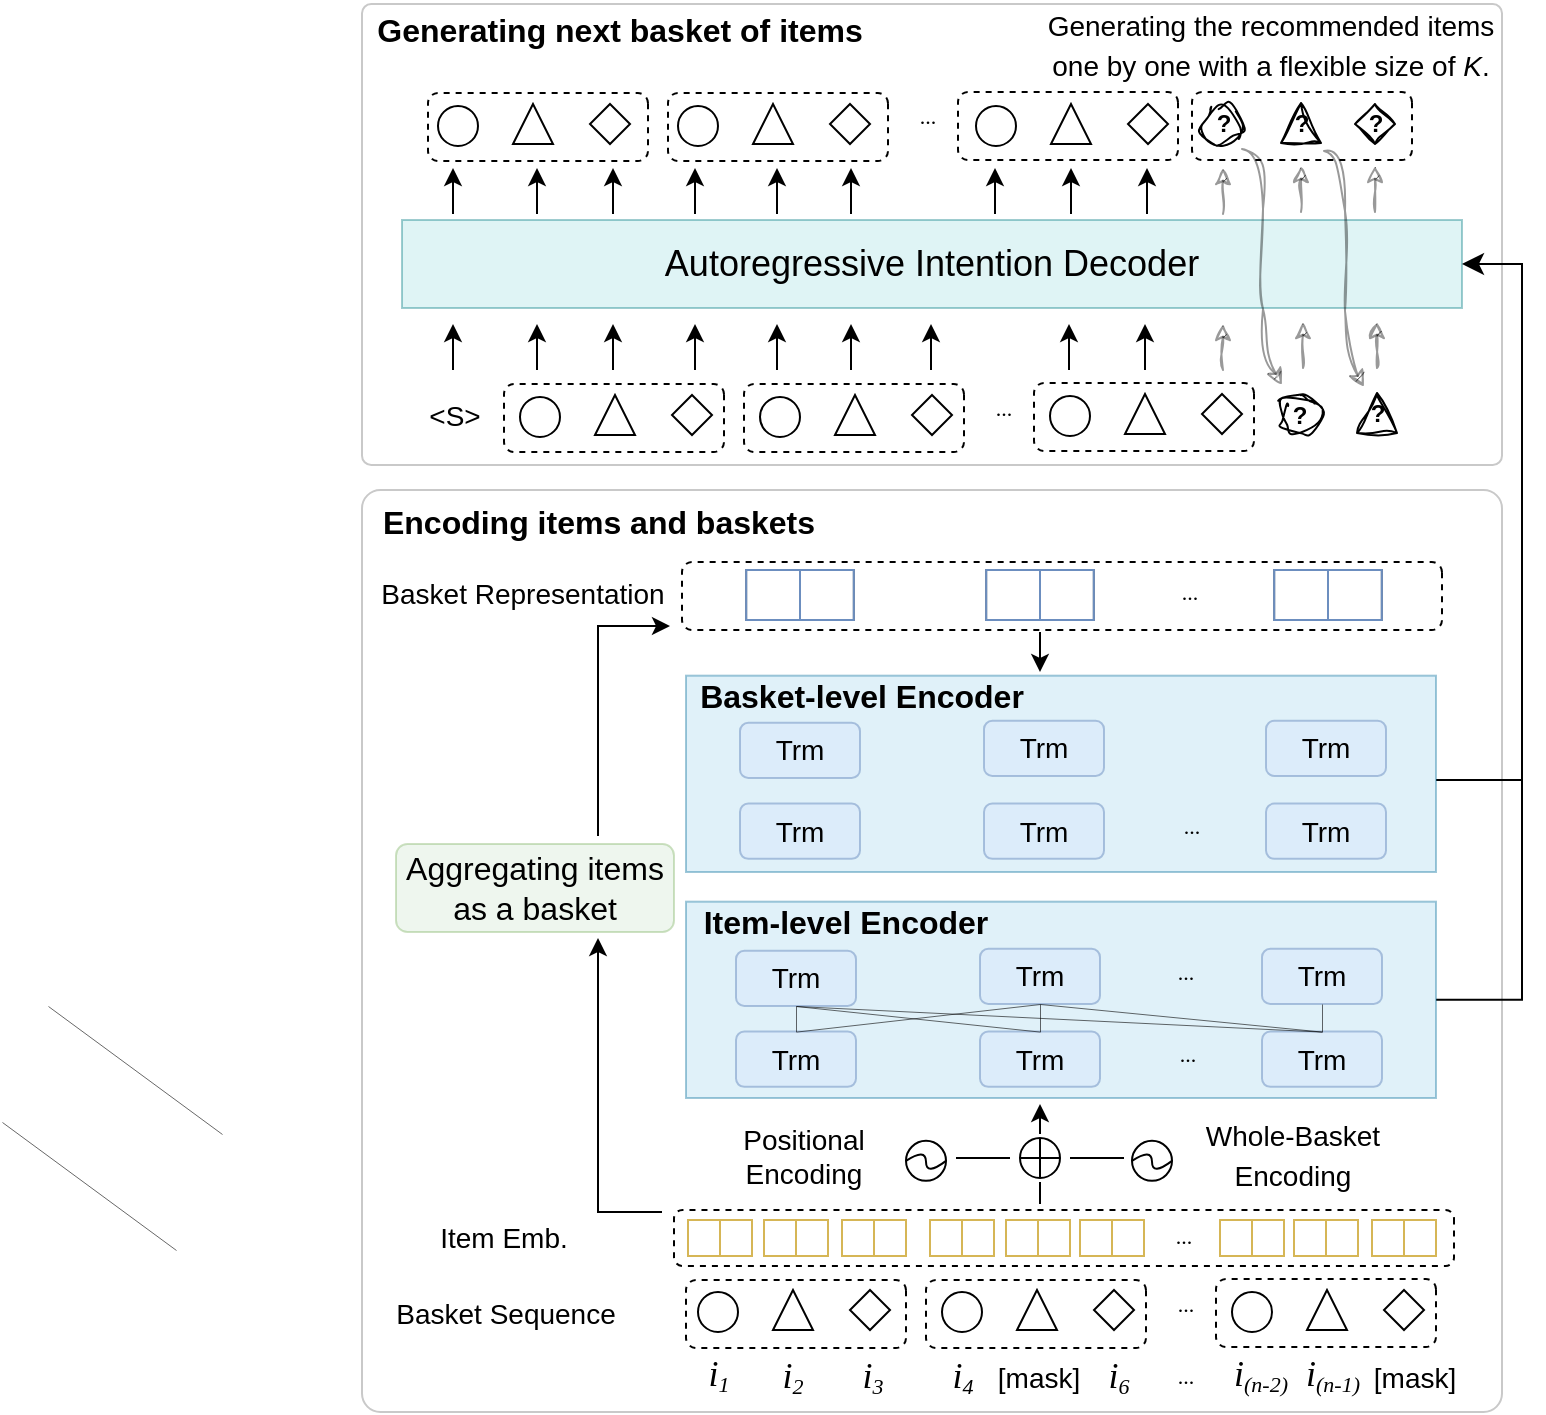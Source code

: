 <mxfile version="20.8.20" type="github">
  <diagram name="第 1 页" id="VrmpzFLzlZWFYZ5VRnFq">
    <mxGraphModel dx="1650" dy="493" grid="1" gridSize="10" guides="1" tooltips="1" connect="1" arrows="1" fold="1" page="1" pageScale="1" pageWidth="600" pageHeight="710" math="0" shadow="0">
      <root>
        <mxCell id="0" />
        <mxCell id="1" parent="0" />
        <mxCell id="yUtGvciRr7npvoToLHe6-120" value="" style="rounded=1;whiteSpace=wrap;html=1;fontFamily=Comic Sans MS;fontSize=12;arcSize=2;strokeColor=#c9c9c9;" vertex="1" parent="1">
          <mxGeometry x="10" y="248" width="570" height="461" as="geometry" />
        </mxCell>
        <mxCell id="yUtGvciRr7npvoToLHe6-17" value="" style="rounded=1;whiteSpace=wrap;html=1;fontFamily=Comic Sans MS;fontSize=12;arcSize=2;strokeColor=#C9C9C9;" vertex="1" parent="1">
          <mxGeometry x="10" y="5" width="570" height="230.5" as="geometry" />
        </mxCell>
        <mxCell id="IBrZbxC6G9MoHd_QeGUf-232" value="" style="rounded=1;whiteSpace=wrap;html=1;dashed=1;direction=south;container=0;" parent="1" vertex="1">
          <mxGeometry x="166" y="608" width="390" height="28" as="geometry" />
        </mxCell>
        <mxCell id="IBrZbxC6G9MoHd_QeGUf-3" value="" style="rounded=1;whiteSpace=wrap;html=1;dashed=1;direction=south;container=0;" parent="1" vertex="1">
          <mxGeometry x="425" y="49" width="110" height="34" as="geometry" />
        </mxCell>
        <mxCell id="IBrZbxC6G9MoHd_QeGUf-4" value="&lt;font style=&quot;font-size: 16px;&quot;&gt;Aggregating items &lt;br&gt;as a basket&lt;/font&gt;" style="rounded=1;whiteSpace=wrap;html=1;fontSize=14;fillColor=#d5e8d4;strokeColor=#82b366;arcSize=13;gradientColor=none;opacity=40;" parent="1" vertex="1">
          <mxGeometry x="27" y="425" width="139" height="44" as="geometry" />
        </mxCell>
        <mxCell id="IBrZbxC6G9MoHd_QeGUf-9" value="" style="rounded=1;whiteSpace=wrap;html=1;dashed=1;direction=south;container=0;" parent="1" vertex="1">
          <mxGeometry x="172" y="643" width="110" height="34" as="geometry" />
        </mxCell>
        <mxCell id="IBrZbxC6G9MoHd_QeGUf-13" value="&lt;p style=&quot;line-height: 0%;&quot;&gt;&lt;font face=&quot;Comic Sans MS&quot;&gt;&lt;span style=&quot;font-size: 11px;&quot;&gt;...&lt;/span&gt;&lt;/font&gt;&lt;/p&gt;" style="text;strokeColor=none;align=center;fillColor=none;html=1;verticalAlign=middle;whiteSpace=wrap;rounded=0;dashed=1;" parent="1" vertex="1">
          <mxGeometry x="407" y="638.5" width="30" height="30" as="geometry" />
        </mxCell>
        <mxCell id="IBrZbxC6G9MoHd_QeGUf-49" value="&lt;p style=&quot;line-height: 0%;&quot;&gt;&lt;font face=&quot;Comic Sans MS&quot;&gt;&lt;span style=&quot;font-size: 11px;&quot;&gt;...&lt;/span&gt;&lt;/font&gt;&lt;/p&gt;" style="text;strokeColor=none;align=center;fillColor=none;html=1;verticalAlign=middle;whiteSpace=wrap;rounded=0;dashed=1;" parent="1" vertex="1">
          <mxGeometry x="406" y="605" width="30" height="30" as="geometry" />
        </mxCell>
        <mxCell id="IBrZbxC6G9MoHd_QeGUf-78" value="" style="rounded=1;whiteSpace=wrap;html=1;dashed=1;direction=south;container=0;" parent="1" vertex="1">
          <mxGeometry x="292" y="643" width="110" height="34" as="geometry" />
        </mxCell>
        <mxCell id="IBrZbxC6G9MoHd_QeGUf-82" value="" style="rounded=1;whiteSpace=wrap;html=1;dashed=1;direction=south;container=0;" parent="1" vertex="1">
          <mxGeometry x="437" y="642.5" width="110" height="34" as="geometry" />
        </mxCell>
        <mxCell id="IBrZbxC6G9MoHd_QeGUf-83" value="" style="ellipse;whiteSpace=wrap;html=1;aspect=fixed;container=0;" parent="1" vertex="1">
          <mxGeometry x="445" y="649" width="20" height="20" as="geometry" />
        </mxCell>
        <mxCell id="IBrZbxC6G9MoHd_QeGUf-84" value="" style="triangle;whiteSpace=wrap;html=1;fontFamily=Comic Sans MS;fontSize=14;direction=north;container=0;" parent="1" vertex="1">
          <mxGeometry x="482.5" y="648" width="20" height="20" as="geometry" />
        </mxCell>
        <mxCell id="IBrZbxC6G9MoHd_QeGUf-85" value="" style="rhombus;whiteSpace=wrap;html=1;fontFamily=Comic Sans MS;fontSize=14;container=0;" parent="1" vertex="1">
          <mxGeometry x="521" y="648" width="20" height="20" as="geometry" />
        </mxCell>
        <mxCell id="IBrZbxC6G9MoHd_QeGUf-88" value="" style="endArrow=classic;html=1;rounded=0;fontFamily=Comic Sans MS;fontSize=11;" parent="1" edge="1">
          <mxGeometry width="50" height="50" relative="1" as="geometry">
            <mxPoint x="349" y="319" as="sourcePoint" />
            <mxPoint x="349" y="339" as="targetPoint" />
            <Array as="points" />
          </mxGeometry>
        </mxCell>
        <mxCell id="IBrZbxC6G9MoHd_QeGUf-91" value="" style="endArrow=classic;html=1;rounded=0;fontFamily=Comic Sans MS;fontSize=11;" parent="1" edge="1">
          <mxGeometry width="50" height="50" relative="1" as="geometry">
            <mxPoint x="349" y="570" as="sourcePoint" />
            <mxPoint x="349" y="555" as="targetPoint" />
            <Array as="points" />
          </mxGeometry>
        </mxCell>
        <mxCell id="IBrZbxC6G9MoHd_QeGUf-108" value="&lt;font style=&quot;font-size: 18px;&quot;&gt;Autoregressive Intention Decoder&lt;/font&gt;" style="rounded=0;whiteSpace=wrap;html=1;fillColor=#b0e3e6;strokeColor=#0e8088;opacity=40;" parent="1" vertex="1">
          <mxGeometry x="30" y="113" width="530" height="44" as="geometry" />
        </mxCell>
        <mxCell id="IBrZbxC6G9MoHd_QeGUf-109" value="" style="rounded=1;whiteSpace=wrap;html=1;dashed=1;direction=south;container=0;" parent="1" vertex="1">
          <mxGeometry x="81" y="195" width="110" height="34" as="geometry" />
        </mxCell>
        <mxCell id="IBrZbxC6G9MoHd_QeGUf-110" value="" style="ellipse;whiteSpace=wrap;html=1;aspect=fixed;container=0;" parent="1" vertex="1">
          <mxGeometry x="89" y="201.5" width="20" height="20" as="geometry" />
        </mxCell>
        <mxCell id="IBrZbxC6G9MoHd_QeGUf-111" value="" style="triangle;whiteSpace=wrap;html=1;fontFamily=Comic Sans MS;fontSize=14;direction=north;container=0;" parent="1" vertex="1">
          <mxGeometry x="126.5" y="200.5" width="20" height="20" as="geometry" />
        </mxCell>
        <mxCell id="IBrZbxC6G9MoHd_QeGUf-112" value="" style="rhombus;whiteSpace=wrap;html=1;fontFamily=Comic Sans MS;fontSize=14;container=0;" parent="1" vertex="1">
          <mxGeometry x="165" y="200.5" width="20" height="20" as="geometry" />
        </mxCell>
        <mxCell id="IBrZbxC6G9MoHd_QeGUf-113" value="&lt;p style=&quot;line-height: 0%;&quot;&gt;&lt;font face=&quot;Comic Sans MS&quot;&gt;&lt;span style=&quot;font-size: 11px;&quot;&gt;...&lt;/span&gt;&lt;/font&gt;&lt;/p&gt;" style="text;strokeColor=none;align=center;fillColor=none;html=1;verticalAlign=middle;whiteSpace=wrap;rounded=0;dashed=1;" parent="1" vertex="1">
          <mxGeometry x="316" y="190.5" width="30" height="30" as="geometry" />
        </mxCell>
        <mxCell id="IBrZbxC6G9MoHd_QeGUf-114" value="" style="rounded=1;whiteSpace=wrap;html=1;dashed=1;direction=south;container=0;" parent="1" vertex="1">
          <mxGeometry x="201" y="195" width="110" height="34" as="geometry" />
        </mxCell>
        <mxCell id="IBrZbxC6G9MoHd_QeGUf-115" value="" style="ellipse;whiteSpace=wrap;html=1;aspect=fixed;container=0;" parent="1" vertex="1">
          <mxGeometry x="209" y="201.5" width="20" height="20" as="geometry" />
        </mxCell>
        <mxCell id="IBrZbxC6G9MoHd_QeGUf-116" value="" style="triangle;whiteSpace=wrap;html=1;fontFamily=Comic Sans MS;fontSize=14;direction=north;container=0;" parent="1" vertex="1">
          <mxGeometry x="246.5" y="200.5" width="20" height="20" as="geometry" />
        </mxCell>
        <mxCell id="IBrZbxC6G9MoHd_QeGUf-117" value="" style="rhombus;whiteSpace=wrap;html=1;fontFamily=Comic Sans MS;fontSize=14;container=0;" parent="1" vertex="1">
          <mxGeometry x="285" y="200.5" width="20" height="20" as="geometry" />
        </mxCell>
        <mxCell id="IBrZbxC6G9MoHd_QeGUf-118" value="" style="rounded=1;whiteSpace=wrap;html=1;dashed=1;direction=south;container=0;" parent="1" vertex="1">
          <mxGeometry x="346" y="194.5" width="110" height="34" as="geometry" />
        </mxCell>
        <mxCell id="IBrZbxC6G9MoHd_QeGUf-119" value="" style="ellipse;whiteSpace=wrap;html=1;aspect=fixed;container=0;" parent="1" vertex="1">
          <mxGeometry x="354" y="201" width="20" height="20" as="geometry" />
        </mxCell>
        <mxCell id="IBrZbxC6G9MoHd_QeGUf-120" value="" style="triangle;whiteSpace=wrap;html=1;fontFamily=Comic Sans MS;fontSize=14;direction=north;container=0;" parent="1" vertex="1">
          <mxGeometry x="391.5" y="200" width="20" height="20" as="geometry" />
        </mxCell>
        <mxCell id="IBrZbxC6G9MoHd_QeGUf-121" value="" style="rhombus;whiteSpace=wrap;html=1;fontFamily=Comic Sans MS;fontSize=14;container=0;" parent="1" vertex="1">
          <mxGeometry x="430" y="200" width="20" height="20" as="geometry" />
        </mxCell>
        <mxCell id="IBrZbxC6G9MoHd_QeGUf-122" value="&lt;font face=&quot;Helvetica&quot;&gt;&amp;lt;S&amp;gt;&lt;/font&gt;" style="text;strokeColor=none;align=center;fillColor=none;html=1;verticalAlign=middle;whiteSpace=wrap;rounded=0;fontSize=14;fontFamily=Lucida Console;" parent="1" vertex="1">
          <mxGeometry x="39" y="191" width="35" height="40" as="geometry" />
        </mxCell>
        <mxCell id="IBrZbxC6G9MoHd_QeGUf-123" value="" style="rounded=1;whiteSpace=wrap;html=1;dashed=1;direction=south;container=0;" parent="1" vertex="1">
          <mxGeometry x="43" y="49.5" width="110" height="34" as="geometry" />
        </mxCell>
        <mxCell id="IBrZbxC6G9MoHd_QeGUf-127" value="&lt;p style=&quot;line-height: 0%;&quot;&gt;&lt;font face=&quot;Comic Sans MS&quot;&gt;&lt;span style=&quot;font-size: 11px;&quot;&gt;...&lt;/span&gt;&lt;/font&gt;&lt;/p&gt;" style="text;strokeColor=none;align=center;fillColor=none;html=1;verticalAlign=middle;whiteSpace=wrap;rounded=0;dashed=1;" parent="1" vertex="1">
          <mxGeometry x="278" y="45" width="30" height="30" as="geometry" />
        </mxCell>
        <mxCell id="IBrZbxC6G9MoHd_QeGUf-128" value="" style="rounded=1;whiteSpace=wrap;html=1;dashed=1;direction=south;container=0;" parent="1" vertex="1">
          <mxGeometry x="163" y="49.5" width="110" height="34" as="geometry" />
        </mxCell>
        <mxCell id="IBrZbxC6G9MoHd_QeGUf-132" value="" style="rounded=1;whiteSpace=wrap;html=1;dashed=1;direction=south;container=0;" parent="1" vertex="1">
          <mxGeometry x="308" y="49" width="110" height="34" as="geometry" />
        </mxCell>
        <mxCell id="IBrZbxC6G9MoHd_QeGUf-136" value="" style="endArrow=classic;html=1;rounded=0;fontFamily=Comic Sans MS;fontSize=11;" parent="1" edge="1">
          <mxGeometry width="50" height="50" relative="1" as="geometry">
            <mxPoint x="55.5" y="188" as="sourcePoint" />
            <mxPoint x="55.5" y="165" as="targetPoint" />
            <Array as="points" />
          </mxGeometry>
        </mxCell>
        <mxCell id="IBrZbxC6G9MoHd_QeGUf-137" value="" style="endArrow=classic;html=1;rounded=0;fontFamily=Comic Sans MS;fontSize=11;" parent="1" edge="1">
          <mxGeometry width="50" height="50" relative="1" as="geometry">
            <mxPoint x="97.5" y="188" as="sourcePoint" />
            <mxPoint x="97.5" y="165" as="targetPoint" />
            <Array as="points" />
          </mxGeometry>
        </mxCell>
        <mxCell id="IBrZbxC6G9MoHd_QeGUf-138" value="" style="endArrow=classic;html=1;rounded=0;fontFamily=Comic Sans MS;fontSize=11;" parent="1" edge="1">
          <mxGeometry width="50" height="50" relative="1" as="geometry">
            <mxPoint x="135.5" y="188" as="sourcePoint" />
            <mxPoint x="135.5" y="165" as="targetPoint" />
            <Array as="points" />
          </mxGeometry>
        </mxCell>
        <mxCell id="IBrZbxC6G9MoHd_QeGUf-139" value="" style="endArrow=classic;html=1;rounded=0;fontFamily=Comic Sans MS;fontSize=11;" parent="1" edge="1">
          <mxGeometry width="50" height="50" relative="1" as="geometry">
            <mxPoint x="176.5" y="188" as="sourcePoint" />
            <mxPoint x="176.5" y="165" as="targetPoint" />
            <Array as="points" />
          </mxGeometry>
        </mxCell>
        <mxCell id="IBrZbxC6G9MoHd_QeGUf-140" value="" style="endArrow=classic;html=1;rounded=0;fontFamily=Comic Sans MS;fontSize=11;" parent="1" edge="1">
          <mxGeometry width="50" height="50" relative="1" as="geometry">
            <mxPoint x="217.5" y="188" as="sourcePoint" />
            <mxPoint x="217.5" y="165" as="targetPoint" />
            <Array as="points" />
          </mxGeometry>
        </mxCell>
        <mxCell id="IBrZbxC6G9MoHd_QeGUf-141" value="" style="endArrow=classic;html=1;rounded=0;fontFamily=Comic Sans MS;fontSize=11;" parent="1" edge="1">
          <mxGeometry width="50" height="50" relative="1" as="geometry">
            <mxPoint x="254.5" y="188" as="sourcePoint" />
            <mxPoint x="254.5" y="165" as="targetPoint" />
            <Array as="points" />
          </mxGeometry>
        </mxCell>
        <mxCell id="IBrZbxC6G9MoHd_QeGUf-142" value="" style="endArrow=classic;html=1;rounded=0;fontFamily=Comic Sans MS;fontSize=11;" parent="1" edge="1">
          <mxGeometry width="50" height="50" relative="1" as="geometry">
            <mxPoint x="294.5" y="188" as="sourcePoint" />
            <mxPoint x="294.5" y="165" as="targetPoint" />
            <Array as="points" />
          </mxGeometry>
        </mxCell>
        <mxCell id="IBrZbxC6G9MoHd_QeGUf-143" value="" style="endArrow=classic;html=1;rounded=0;fontFamily=Comic Sans MS;fontSize=11;" parent="1" edge="1">
          <mxGeometry width="50" height="50" relative="1" as="geometry">
            <mxPoint x="363.5" y="188" as="sourcePoint" />
            <mxPoint x="363.5" y="165" as="targetPoint" />
            <Array as="points" />
          </mxGeometry>
        </mxCell>
        <mxCell id="IBrZbxC6G9MoHd_QeGUf-144" value="" style="endArrow=classic;html=1;rounded=0;fontFamily=Comic Sans MS;fontSize=11;" parent="1" edge="1">
          <mxGeometry width="50" height="50" relative="1" as="geometry">
            <mxPoint x="401.5" y="188" as="sourcePoint" />
            <mxPoint x="401.5" y="165" as="targetPoint" />
            <Array as="points" />
          </mxGeometry>
        </mxCell>
        <mxCell id="IBrZbxC6G9MoHd_QeGUf-145" value="" style="edgeStyle=elbowEdgeStyle;elbow=horizontal;endArrow=classic;html=1;curved=0;rounded=0;endSize=8;startSize=8;fontFamily=Lucida Console;fontSize=12;entryX=1;entryY=0.5;entryDx=0;entryDy=0;exitX=1;exitY=0.5;exitDx=0;exitDy=0;" parent="1" source="IBrZbxC6G9MoHd_QeGUf-286" target="IBrZbxC6G9MoHd_QeGUf-108" edge="1">
          <mxGeometry width="50" height="50" relative="1" as="geometry">
            <mxPoint x="550" y="489" as="sourcePoint" />
            <mxPoint x="547" y="160" as="targetPoint" />
            <Array as="points">
              <mxPoint x="590" y="297" />
            </Array>
          </mxGeometry>
        </mxCell>
        <mxCell id="IBrZbxC6G9MoHd_QeGUf-146" value="" style="endArrow=classic;html=1;rounded=0;fontFamily=Comic Sans MS;fontSize=11;" parent="1" edge="1">
          <mxGeometry width="50" height="50" relative="1" as="geometry">
            <mxPoint x="55.5" y="110" as="sourcePoint" />
            <mxPoint x="55.5" y="87" as="targetPoint" />
            <Array as="points" />
          </mxGeometry>
        </mxCell>
        <mxCell id="IBrZbxC6G9MoHd_QeGUf-147" value="" style="endArrow=classic;html=1;rounded=0;fontFamily=Comic Sans MS;fontSize=11;" parent="1" edge="1">
          <mxGeometry width="50" height="50" relative="1" as="geometry">
            <mxPoint x="97.5" y="110" as="sourcePoint" />
            <mxPoint x="97.5" y="87" as="targetPoint" />
            <Array as="points" />
          </mxGeometry>
        </mxCell>
        <mxCell id="IBrZbxC6G9MoHd_QeGUf-148" value="" style="endArrow=classic;html=1;rounded=0;fontFamily=Comic Sans MS;fontSize=11;" parent="1" edge="1">
          <mxGeometry width="50" height="50" relative="1" as="geometry">
            <mxPoint x="135.5" y="110" as="sourcePoint" />
            <mxPoint x="135.5" y="87" as="targetPoint" />
            <Array as="points" />
          </mxGeometry>
        </mxCell>
        <mxCell id="IBrZbxC6G9MoHd_QeGUf-149" value="" style="endArrow=classic;html=1;rounded=0;fontFamily=Comic Sans MS;fontSize=11;" parent="1" edge="1">
          <mxGeometry width="50" height="50" relative="1" as="geometry">
            <mxPoint x="176.5" y="110" as="sourcePoint" />
            <mxPoint x="176.5" y="87" as="targetPoint" />
            <Array as="points" />
          </mxGeometry>
        </mxCell>
        <mxCell id="IBrZbxC6G9MoHd_QeGUf-150" value="" style="endArrow=classic;html=1;rounded=0;fontFamily=Comic Sans MS;fontSize=11;" parent="1" edge="1">
          <mxGeometry width="50" height="50" relative="1" as="geometry">
            <mxPoint x="217.5" y="110" as="sourcePoint" />
            <mxPoint x="217.5" y="87" as="targetPoint" />
            <Array as="points" />
          </mxGeometry>
        </mxCell>
        <mxCell id="IBrZbxC6G9MoHd_QeGUf-151" value="" style="endArrow=classic;html=1;rounded=0;fontFamily=Comic Sans MS;fontSize=11;" parent="1" edge="1">
          <mxGeometry width="50" height="50" relative="1" as="geometry">
            <mxPoint x="254.5" y="110" as="sourcePoint" />
            <mxPoint x="254.5" y="87" as="targetPoint" />
            <Array as="points" />
          </mxGeometry>
        </mxCell>
        <mxCell id="IBrZbxC6G9MoHd_QeGUf-152" value="" style="endArrow=classic;html=1;rounded=0;fontFamily=Comic Sans MS;fontSize=11;" parent="1" edge="1">
          <mxGeometry width="50" height="50" relative="1" as="geometry">
            <mxPoint x="326.5" y="110" as="sourcePoint" />
            <mxPoint x="326.5" y="87" as="targetPoint" />
            <Array as="points" />
          </mxGeometry>
        </mxCell>
        <mxCell id="IBrZbxC6G9MoHd_QeGUf-153" value="" style="endArrow=classic;html=1;rounded=0;fontFamily=Comic Sans MS;fontSize=11;" parent="1" edge="1">
          <mxGeometry width="50" height="50" relative="1" as="geometry">
            <mxPoint x="364.5" y="110" as="sourcePoint" />
            <mxPoint x="364.5" y="87" as="targetPoint" />
            <Array as="points" />
          </mxGeometry>
        </mxCell>
        <mxCell id="IBrZbxC6G9MoHd_QeGUf-154" value="" style="endArrow=classic;html=1;rounded=0;fontFamily=Comic Sans MS;fontSize=11;" parent="1" edge="1">
          <mxGeometry width="50" height="50" relative="1" as="geometry">
            <mxPoint x="402.5" y="110" as="sourcePoint" />
            <mxPoint x="402.5" y="87" as="targetPoint" />
            <Array as="points" />
          </mxGeometry>
        </mxCell>
        <mxCell id="IBrZbxC6G9MoHd_QeGUf-155" value="" style="endArrow=classic;html=1;rounded=0;fontFamily=Comic Sans MS;fontSize=11;sketch=1;curveFitting=1;jiggle=2;opacity=40;" parent="1" edge="1">
          <mxGeometry width="50" height="50" relative="1" as="geometry">
            <mxPoint x="440.5" y="110" as="sourcePoint" />
            <mxPoint x="440.5" y="87" as="targetPoint" />
            <Array as="points" />
          </mxGeometry>
        </mxCell>
        <mxCell id="IBrZbxC6G9MoHd_QeGUf-156" value="&lt;b style=&quot;&quot;&gt;?&lt;/b&gt;" style="ellipse;whiteSpace=wrap;html=1;aspect=fixed;container=0;sketch=1;curveFitting=1;jiggle=2;" parent="1" vertex="1">
          <mxGeometry x="430.5" y="55" width="20" height="20" as="geometry" />
        </mxCell>
        <mxCell id="IBrZbxC6G9MoHd_QeGUf-157" value="&lt;font face=&quot;Helvetica&quot; style=&quot;font-size: 12px;&quot;&gt;&lt;b&gt;?&lt;/b&gt;&lt;/font&gt;" style="rhombus;whiteSpace=wrap;html=1;fontFamily=Comic Sans MS;fontSize=14;container=0;sketch=1;curveFitting=1;jiggle=2;" parent="1" vertex="1">
          <mxGeometry x="506.5" y="55" width="20" height="20" as="geometry" />
        </mxCell>
        <mxCell id="IBrZbxC6G9MoHd_QeGUf-158" value="&lt;b style=&quot;&quot;&gt;?&lt;/b&gt;" style="ellipse;whiteSpace=wrap;html=1;aspect=fixed;container=0;sketch=1;curveFitting=1;jiggle=2;" parent="1" vertex="1">
          <mxGeometry x="469" y="200.5" width="20" height="20" as="geometry" />
        </mxCell>
        <mxCell id="IBrZbxC6G9MoHd_QeGUf-159" value="&lt;font face=&quot;Helvetica&quot; style=&quot;font-size: 12px;&quot;&gt;&lt;b&gt;?&lt;/b&gt;&lt;/font&gt;" style="triangle;whiteSpace=wrap;html=1;fontFamily=Comic Sans MS;fontSize=14;direction=north;container=0;sketch=1;curveFitting=1;jiggle=2;" parent="1" vertex="1">
          <mxGeometry x="507.5" y="199.5" width="20" height="20" as="geometry" />
        </mxCell>
        <mxCell id="IBrZbxC6G9MoHd_QeGUf-160" value="&lt;font size=&quot;1&quot; face=&quot;Helvetica&quot; style=&quot;&quot;&gt;&lt;b style=&quot;font-size: 16px;&quot;&gt;Encoding items and baskets&lt;/b&gt;&lt;/font&gt;" style="text;strokeColor=none;align=center;fillColor=none;html=1;verticalAlign=middle;whiteSpace=wrap;rounded=0;fontSize=12;fontFamily=Comic Sans MS;" parent="1" vertex="1">
          <mxGeometry x="7" y="249" width="243" height="30" as="geometry" />
        </mxCell>
        <mxCell id="IBrZbxC6G9MoHd_QeGUf-162" value="&lt;font size=&quot;1&quot; face=&quot;Helvetica&quot; style=&quot;&quot;&gt;&lt;b style=&quot;font-size: 16px;&quot;&gt;Generating next basket of items&lt;/b&gt;&lt;/font&gt;" style="text;strokeColor=none;align=center;fillColor=none;html=1;verticalAlign=middle;whiteSpace=wrap;rounded=0;fontSize=12;fontFamily=Comic Sans MS;" parent="1" vertex="1">
          <mxGeometry x="11" y="3" width="256" height="30" as="geometry" />
        </mxCell>
        <mxCell id="IBrZbxC6G9MoHd_QeGUf-164" value="&lt;font face=&quot;Helvetica&quot; style=&quot;font-size: 12px;&quot;&gt;&lt;b&gt;?&lt;/b&gt;&lt;/font&gt;" style="triangle;whiteSpace=wrap;html=1;fontFamily=Comic Sans MS;fontSize=14;direction=north;container=0;sketch=1;curveFitting=1;jiggle=2;" parent="1" vertex="1">
          <mxGeometry x="469.5" y="54.5" width="20" height="20" as="geometry" />
        </mxCell>
        <mxCell id="IBrZbxC6G9MoHd_QeGUf-165" value="" style="endArrow=none;html=1;rounded=0;fontFamily=Helvetica;fontSize=18;exitX=1;exitY=0.5;exitDx=0;exitDy=0;" parent="1" edge="1">
          <mxGeometry width="50" height="50" relative="1" as="geometry">
            <mxPoint x="547" y="393" as="sourcePoint" />
            <mxPoint x="590" y="393" as="targetPoint" />
          </mxGeometry>
        </mxCell>
        <mxCell id="IBrZbxC6G9MoHd_QeGUf-166" value="" style="curved=1;endArrow=classic;html=1;rounded=0;fontFamily=Helvetica;shadow=0;opacity=40;sketch=1;curveFitting=1;jiggle=2;" parent="1" edge="1">
          <mxGeometry width="50" height="50" relative="1" as="geometry">
            <mxPoint x="450" y="77.5" as="sourcePoint" />
            <mxPoint x="470" y="195.5" as="targetPoint" />
            <Array as="points">
              <mxPoint x="460" y="77.5" />
              <mxPoint x="461" y="137.5" />
              <mxPoint x="460" y="177.5" />
            </Array>
          </mxGeometry>
        </mxCell>
        <mxCell id="IBrZbxC6G9MoHd_QeGUf-167" value="" style="curved=1;endArrow=classic;html=1;rounded=0;fontFamily=Helvetica;shadow=0;opacity=40;sketch=1;curveFitting=1;jiggle=2;" parent="1" edge="1">
          <mxGeometry width="50" height="50" relative="1" as="geometry">
            <mxPoint x="491" y="78.5" as="sourcePoint" />
            <mxPoint x="511" y="196.5" as="targetPoint" />
            <Array as="points">
              <mxPoint x="501" y="78.5" />
              <mxPoint x="502" y="138.5" />
              <mxPoint x="501" y="178.5" />
            </Array>
          </mxGeometry>
        </mxCell>
        <mxCell id="IBrZbxC6G9MoHd_QeGUf-168" value="" style="endArrow=classic;html=1;rounded=0;fontFamily=Comic Sans MS;fontSize=11;sketch=1;curveFitting=1;jiggle=2;opacity=40;" parent="1" edge="1">
          <mxGeometry width="50" height="50" relative="1" as="geometry">
            <mxPoint x="440.5" y="188" as="sourcePoint" />
            <mxPoint x="440.5" y="165" as="targetPoint" />
            <Array as="points" />
          </mxGeometry>
        </mxCell>
        <mxCell id="IBrZbxC6G9MoHd_QeGUf-169" value="" style="endArrow=classic;html=1;rounded=0;fontFamily=Comic Sans MS;fontSize=11;sketch=1;curveFitting=1;jiggle=2;opacity=40;" parent="1" edge="1">
          <mxGeometry width="50" height="50" relative="1" as="geometry">
            <mxPoint x="479.5" y="109" as="sourcePoint" />
            <mxPoint x="479.5" y="86" as="targetPoint" />
            <Array as="points" />
          </mxGeometry>
        </mxCell>
        <mxCell id="IBrZbxC6G9MoHd_QeGUf-170" value="" style="endArrow=classic;html=1;rounded=0;fontFamily=Comic Sans MS;fontSize=11;sketch=1;curveFitting=1;jiggle=2;opacity=40;" parent="1" edge="1">
          <mxGeometry width="50" height="50" relative="1" as="geometry">
            <mxPoint x="480.5" y="187" as="sourcePoint" />
            <mxPoint x="480.5" y="164" as="targetPoint" />
            <Array as="points" />
          </mxGeometry>
        </mxCell>
        <mxCell id="IBrZbxC6G9MoHd_QeGUf-171" value="" style="endArrow=classic;html=1;rounded=0;fontFamily=Comic Sans MS;fontSize=11;sketch=1;curveFitting=1;jiggle=2;opacity=40;" parent="1" edge="1">
          <mxGeometry width="50" height="50" relative="1" as="geometry">
            <mxPoint x="516.5" y="109" as="sourcePoint" />
            <mxPoint x="516.5" y="86" as="targetPoint" />
            <Array as="points" />
          </mxGeometry>
        </mxCell>
        <mxCell id="IBrZbxC6G9MoHd_QeGUf-172" value="" style="endArrow=classic;html=1;rounded=0;fontFamily=Comic Sans MS;fontSize=11;sketch=1;curveFitting=1;jiggle=2;opacity=40;" parent="1" edge="1">
          <mxGeometry width="50" height="50" relative="1" as="geometry">
            <mxPoint x="517.5" y="187" as="sourcePoint" />
            <mxPoint x="517.5" y="164" as="targetPoint" />
            <Array as="points" />
          </mxGeometry>
        </mxCell>
        <mxCell id="IBrZbxC6G9MoHd_QeGUf-245" value="" style="shape=orEllipse;perimeter=ellipsePerimeter;whiteSpace=wrap;html=1;backgroundOutline=1;" parent="1" vertex="1">
          <mxGeometry x="339" y="572" width="20" height="20" as="geometry" />
        </mxCell>
        <mxCell id="IBrZbxC6G9MoHd_QeGUf-246" value="" style="endArrow=none;html=1;rounded=0;" parent="1" edge="1">
          <mxGeometry width="50" height="50" relative="1" as="geometry">
            <mxPoint x="349" y="605" as="sourcePoint" />
            <mxPoint x="349" y="594" as="targetPoint" />
          </mxGeometry>
        </mxCell>
        <mxCell id="IBrZbxC6G9MoHd_QeGUf-248" value="" style="group;opacity=40;" parent="1" vertex="1" connectable="0">
          <mxGeometry x="171" y="335" width="376" height="116" as="geometry" />
        </mxCell>
        <mxCell id="IBrZbxC6G9MoHd_QeGUf-249" value="" style="rounded=0;whiteSpace=wrap;html=1;fillColor=#b1ddf0;strokeColor=#10739e;opacity=40;" parent="IBrZbxC6G9MoHd_QeGUf-248" vertex="1">
          <mxGeometry x="1" y="5.84" width="375" height="98.16" as="geometry" />
        </mxCell>
        <mxCell id="IBrZbxC6G9MoHd_QeGUf-267" value="&lt;font style=&quot;font-size: 16px;&quot;&gt;&lt;b&gt;Basket-level Encoder&lt;/b&gt;&lt;/font&gt;" style="text;strokeColor=none;align=center;fillColor=none;html=1;verticalAlign=middle;whiteSpace=wrap;rounded=0;" parent="IBrZbxC6G9MoHd_QeGUf-248" vertex="1">
          <mxGeometry x="4" y="2" width="170" height="27.62" as="geometry" />
        </mxCell>
        <mxCell id="IBrZbxC6G9MoHd_QeGUf-285" value="" style="group" parent="1" vertex="1" connectable="0">
          <mxGeometry x="171" y="448" width="376" height="116" as="geometry" />
        </mxCell>
        <mxCell id="IBrZbxC6G9MoHd_QeGUf-286" value="" style="rounded=0;whiteSpace=wrap;html=1;fillColor=#b1ddf0;strokeColor=#10739e;opacity=40;" parent="IBrZbxC6G9MoHd_QeGUf-285" vertex="1">
          <mxGeometry x="1" y="5.84" width="375" height="98.16" as="geometry" />
        </mxCell>
        <mxCell id="IBrZbxC6G9MoHd_QeGUf-287" value="&lt;font style=&quot;font-size: 14px;&quot;&gt;Trm&lt;/font&gt;" style="rounded=1;whiteSpace=wrap;html=1;fillColor=#dae8fc;strokeColor=#6c8ebf;gradientColor=none;opacity=50;" parent="IBrZbxC6G9MoHd_QeGUf-285" vertex="1">
          <mxGeometry x="26" y="30.381" width="60" height="27.619" as="geometry" />
        </mxCell>
        <mxCell id="IBrZbxC6G9MoHd_QeGUf-288" value="&lt;font style=&quot;font-size: 14px;&quot;&gt;Trm&lt;/font&gt;" style="rounded=1;whiteSpace=wrap;html=1;fillColor=#dae8fc;strokeColor=#6c8ebf;opacity=50;" parent="IBrZbxC6G9MoHd_QeGUf-285" vertex="1">
          <mxGeometry x="148" y="29.381" width="60" height="27.619" as="geometry" />
        </mxCell>
        <mxCell id="IBrZbxC6G9MoHd_QeGUf-289" value="&lt;font style=&quot;font-size: 14px;&quot;&gt;Trm&lt;/font&gt;" style="rounded=1;whiteSpace=wrap;html=1;fillColor=#dae8fc;strokeColor=#6c8ebf;opacity=50;" parent="IBrZbxC6G9MoHd_QeGUf-285" vertex="1">
          <mxGeometry x="289" y="29.381" width="60" height="27.619" as="geometry" />
        </mxCell>
        <mxCell id="IBrZbxC6G9MoHd_QeGUf-290" value="&lt;font style=&quot;font-size: 14px;&quot;&gt;Trm&lt;/font&gt;" style="rounded=1;whiteSpace=wrap;html=1;fillColor=#dae8fc;strokeColor=#6c8ebf;opacity=50;" parent="IBrZbxC6G9MoHd_QeGUf-285" vertex="1">
          <mxGeometry x="26" y="70.81" width="60" height="27.619" as="geometry" />
        </mxCell>
        <mxCell id="IBrZbxC6G9MoHd_QeGUf-291" value="&lt;font style=&quot;font-size: 14px;&quot;&gt;Trm&lt;/font&gt;" style="rounded=1;whiteSpace=wrap;html=1;fillColor=#dae8fc;strokeColor=#6c8ebf;opacity=50;" parent="IBrZbxC6G9MoHd_QeGUf-285" vertex="1">
          <mxGeometry x="148" y="70.81" width="60" height="27.619" as="geometry" />
        </mxCell>
        <mxCell id="IBrZbxC6G9MoHd_QeGUf-292" value="&lt;font style=&quot;font-size: 14px;&quot;&gt;Trm&lt;/font&gt;" style="rounded=1;whiteSpace=wrap;html=1;fillColor=#dae8fc;strokeColor=#6c8ebf;opacity=50;" parent="IBrZbxC6G9MoHd_QeGUf-285" vertex="1">
          <mxGeometry x="289" y="70.81" width="60" height="27.619" as="geometry" />
        </mxCell>
        <mxCell id="IBrZbxC6G9MoHd_QeGUf-293" value="&lt;p style=&quot;line-height: 0%;&quot;&gt;&lt;font face=&quot;Comic Sans MS&quot;&gt;&lt;span style=&quot;font-size: 11px;&quot;&gt;...&lt;/span&gt;&lt;/font&gt;&lt;/p&gt;" style="text;strokeColor=none;align=center;fillColor=none;html=1;verticalAlign=middle;whiteSpace=wrap;rounded=0;dashed=1;" parent="IBrZbxC6G9MoHd_QeGUf-285" vertex="1">
          <mxGeometry x="236" y="25.778" width="30" height="27.619" as="geometry" />
        </mxCell>
        <mxCell id="IBrZbxC6G9MoHd_QeGUf-294" value="&lt;p style=&quot;line-height: 0%;&quot;&gt;&lt;font face=&quot;Comic Sans MS&quot;&gt;&lt;span style=&quot;font-size: 11px;&quot;&gt;...&lt;/span&gt;&lt;/font&gt;&lt;/p&gt;" style="text;strokeColor=none;align=center;fillColor=none;html=1;verticalAlign=middle;whiteSpace=wrap;rounded=0;dashed=1;" parent="IBrZbxC6G9MoHd_QeGUf-285" vertex="1">
          <mxGeometry x="237" y="67.127" width="30" height="27.619" as="geometry" />
        </mxCell>
        <mxCell id="IBrZbxC6G9MoHd_QeGUf-295" value="&lt;font style=&quot;font-size: 16px;&quot;&gt;&lt;b&gt;Item-level Encoder&lt;/b&gt;&lt;/font&gt;" style="text;strokeColor=none;align=center;fillColor=none;html=1;verticalAlign=middle;whiteSpace=wrap;rounded=0;" parent="IBrZbxC6G9MoHd_QeGUf-285" vertex="1">
          <mxGeometry x="-4" y="2" width="170" height="27.62" as="geometry" />
        </mxCell>
        <mxCell id="yUtGvciRr7npvoToLHe6-35" value="" style="endArrow=none;html=1;rounded=0;entryX=0.5;entryY=1;entryDx=0;entryDy=0;strokeWidth=0.3;" edge="1" parent="IBrZbxC6G9MoHd_QeGUf-285">
          <mxGeometry width="50" height="50" relative="1" as="geometry">
            <mxPoint x="-231" y="122" as="sourcePoint" />
            <mxPoint x="-318" y="58" as="targetPoint" />
          </mxGeometry>
        </mxCell>
        <mxCell id="yUtGvciRr7npvoToLHe6-127" value="" style="endArrow=none;html=1;rounded=0;entryX=0.5;entryY=0;entryDx=0;entryDy=0;strokeWidth=0.3;exitX=0.5;exitY=1;exitDx=0;exitDy=0;" edge="1" parent="IBrZbxC6G9MoHd_QeGUf-285" source="IBrZbxC6G9MoHd_QeGUf-287" target="IBrZbxC6G9MoHd_QeGUf-290">
          <mxGeometry width="50" height="50" relative="1" as="geometry">
            <mxPoint x="-161" y="192" as="sourcePoint" />
            <mxPoint x="-248" y="128" as="targetPoint" />
          </mxGeometry>
        </mxCell>
        <mxCell id="yUtGvciRr7npvoToLHe6-126" value="" style="endArrow=none;html=1;rounded=0;entryX=0.5;entryY=1;entryDx=0;entryDy=0;strokeWidth=0.3;exitX=0.5;exitY=0;exitDx=0;exitDy=0;" edge="1" parent="IBrZbxC6G9MoHd_QeGUf-285" source="IBrZbxC6G9MoHd_QeGUf-291" target="IBrZbxC6G9MoHd_QeGUf-287">
          <mxGeometry width="50" height="50" relative="1" as="geometry">
            <mxPoint x="-171" y="182" as="sourcePoint" />
            <mxPoint x="-258" y="118" as="targetPoint" />
          </mxGeometry>
        </mxCell>
        <mxCell id="yUtGvciRr7npvoToLHe6-125" value="" style="endArrow=none;html=1;rounded=0;entryX=0.5;entryY=1;entryDx=0;entryDy=0;strokeWidth=0.3;exitX=0.5;exitY=0;exitDx=0;exitDy=0;" edge="1" parent="IBrZbxC6G9MoHd_QeGUf-285" source="IBrZbxC6G9MoHd_QeGUf-292" target="IBrZbxC6G9MoHd_QeGUf-287">
          <mxGeometry width="50" height="50" relative="1" as="geometry">
            <mxPoint x="-244" y="190.5" as="sourcePoint" />
            <mxPoint x="-331" y="126.5" as="targetPoint" />
          </mxGeometry>
        </mxCell>
        <mxCell id="yUtGvciRr7npvoToLHe6-124" value="" style="endArrow=none;html=1;rounded=0;entryX=0.5;entryY=1;entryDx=0;entryDy=0;strokeWidth=0.3;exitX=0.5;exitY=0;exitDx=0;exitDy=0;" edge="1" parent="IBrZbxC6G9MoHd_QeGUf-285" source="IBrZbxC6G9MoHd_QeGUf-290" target="IBrZbxC6G9MoHd_QeGUf-288">
          <mxGeometry width="50" height="50" relative="1" as="geometry">
            <mxPoint x="-214" y="215" as="sourcePoint" />
            <mxPoint x="-301" y="151" as="targetPoint" />
          </mxGeometry>
        </mxCell>
        <mxCell id="yUtGvciRr7npvoToLHe6-123" value="" style="endArrow=none;html=1;rounded=0;entryX=0.5;entryY=1;entryDx=0;entryDy=0;strokeWidth=0.3;exitX=0.5;exitY=0;exitDx=0;exitDy=0;" edge="1" parent="IBrZbxC6G9MoHd_QeGUf-285" source="IBrZbxC6G9MoHd_QeGUf-291" target="IBrZbxC6G9MoHd_QeGUf-288">
          <mxGeometry width="50" height="50" relative="1" as="geometry">
            <mxPoint x="-214" y="183" as="sourcePoint" />
            <mxPoint x="-301" y="119" as="targetPoint" />
          </mxGeometry>
        </mxCell>
        <mxCell id="yUtGvciRr7npvoToLHe6-122" value="" style="endArrow=none;html=1;rounded=0;entryX=0.5;entryY=0;entryDx=0;entryDy=0;strokeWidth=0.3;exitX=0.5;exitY=1;exitDx=0;exitDy=0;" edge="1" parent="IBrZbxC6G9MoHd_QeGUf-285" source="IBrZbxC6G9MoHd_QeGUf-288" target="IBrZbxC6G9MoHd_QeGUf-292">
          <mxGeometry width="50" height="50" relative="1" as="geometry">
            <mxPoint x="-231" y="172" as="sourcePoint" />
            <mxPoint x="-298" y="78" as="targetPoint" />
          </mxGeometry>
        </mxCell>
        <mxCell id="yUtGvciRr7npvoToLHe6-128" value="" style="endArrow=none;html=1;rounded=0;entryX=0.5;entryY=0;entryDx=0;entryDy=0;strokeWidth=0.3;exitX=0.5;exitY=1;exitDx=0;exitDy=0;" edge="1" parent="IBrZbxC6G9MoHd_QeGUf-285" source="IBrZbxC6G9MoHd_QeGUf-289" target="IBrZbxC6G9MoHd_QeGUf-292">
          <mxGeometry width="50" height="50" relative="1" as="geometry">
            <mxPoint x="-244" y="190" as="sourcePoint" />
            <mxPoint x="-331" y="126" as="targetPoint" />
          </mxGeometry>
        </mxCell>
        <mxCell id="IBrZbxC6G9MoHd_QeGUf-310" value="" style="group" parent="1" vertex="1" connectable="0">
          <mxGeometry x="282" y="572" width="30" height="30" as="geometry" />
        </mxCell>
        <mxCell id="IBrZbxC6G9MoHd_QeGUf-311" value="" style="ellipse;whiteSpace=wrap;html=1;aspect=fixed;" parent="IBrZbxC6G9MoHd_QeGUf-310" vertex="1">
          <mxGeometry y="1.43" width="20" height="20" as="geometry" />
        </mxCell>
        <mxCell id="IBrZbxC6G9MoHd_QeGUf-312" value="" style="curved=1;endArrow=none;html=1;rounded=0;endFill=0;entryX=0;entryY=0.5;entryDx=0;entryDy=0;exitX=1;exitY=0.5;exitDx=0;exitDy=0;" parent="IBrZbxC6G9MoHd_QeGUf-310" source="IBrZbxC6G9MoHd_QeGUf-311" target="IBrZbxC6G9MoHd_QeGUf-311" edge="1">
          <mxGeometry width="50" height="50" relative="1" as="geometry">
            <mxPoint x="30" y="4.762" as="sourcePoint" />
            <mxPoint x="22.5" y="-4.762" as="targetPoint" />
            <Array as="points">
              <mxPoint x="10" y="19" />
              <mxPoint x="10" y="4.762" />
            </Array>
          </mxGeometry>
        </mxCell>
        <mxCell id="IBrZbxC6G9MoHd_QeGUf-313" value="" style="group" parent="1" vertex="1" connectable="0">
          <mxGeometry x="395" y="572" width="30" height="30" as="geometry" />
        </mxCell>
        <mxCell id="IBrZbxC6G9MoHd_QeGUf-314" value="" style="ellipse;whiteSpace=wrap;html=1;aspect=fixed;" parent="IBrZbxC6G9MoHd_QeGUf-313" vertex="1">
          <mxGeometry y="1.43" width="20" height="20" as="geometry" />
        </mxCell>
        <mxCell id="IBrZbxC6G9MoHd_QeGUf-315" value="" style="curved=1;endArrow=none;html=1;rounded=0;endFill=0;entryX=0;entryY=0.5;entryDx=0;entryDy=0;exitX=1;exitY=0.5;exitDx=0;exitDy=0;" parent="IBrZbxC6G9MoHd_QeGUf-313" source="IBrZbxC6G9MoHd_QeGUf-314" target="IBrZbxC6G9MoHd_QeGUf-314" edge="1">
          <mxGeometry width="50" height="50" relative="1" as="geometry">
            <mxPoint x="30" y="4.762" as="sourcePoint" />
            <mxPoint x="22.5" y="-4.762" as="targetPoint" />
            <Array as="points">
              <mxPoint x="10" y="19" />
              <mxPoint x="10" y="4.762" />
            </Array>
          </mxGeometry>
        </mxCell>
        <mxCell id="IBrZbxC6G9MoHd_QeGUf-318" value="" style="endArrow=none;html=1;rounded=0;entryX=0;entryY=0.5;entryDx=0;entryDy=0;" parent="1" edge="1">
          <mxGeometry width="50" height="50" relative="1" as="geometry">
            <mxPoint x="307" y="582" as="sourcePoint" />
            <mxPoint x="334" y="582" as="targetPoint" />
          </mxGeometry>
        </mxCell>
        <mxCell id="IBrZbxC6G9MoHd_QeGUf-319" value="" style="endArrow=none;html=1;rounded=0;entryX=0;entryY=0.5;entryDx=0;entryDy=0;" parent="1" edge="1">
          <mxGeometry width="50" height="50" relative="1" as="geometry">
            <mxPoint x="364" y="582" as="sourcePoint" />
            <mxPoint x="391" y="582" as="targetPoint" />
          </mxGeometry>
        </mxCell>
        <mxCell id="yUtGvciRr7npvoToLHe6-1" value="&lt;font style=&quot;font-size: 14px;&quot;&gt;Positional Encoding&lt;/font&gt;" style="text;strokeColor=none;align=center;fillColor=none;html=1;verticalAlign=middle;whiteSpace=wrap;rounded=0;fontSize=14;" vertex="1" parent="1">
          <mxGeometry x="191" y="563" width="80" height="36" as="geometry" />
        </mxCell>
        <mxCell id="yUtGvciRr7npvoToLHe6-2" value="&lt;font style=&quot;font-size: 14px;&quot;&gt;Whole-Basket Encoding&lt;/font&gt;" style="text;strokeColor=none;align=center;fillColor=none;html=1;verticalAlign=middle;whiteSpace=wrap;rounded=0;fontSize=16;" vertex="1" parent="1">
          <mxGeometry x="423.5" y="565" width="103" height="30" as="geometry" />
        </mxCell>
        <mxCell id="yUtGvciRr7npvoToLHe6-4" value="" style="endArrow=classic;html=1;rounded=0;fontFamily=Helvetica;fontSize=14;" edge="1" parent="1">
          <mxGeometry width="50" height="50" relative="1" as="geometry">
            <mxPoint x="160" y="609" as="sourcePoint" />
            <mxPoint x="128" y="472" as="targetPoint" />
            <Array as="points">
              <mxPoint x="128" y="609" />
            </Array>
          </mxGeometry>
        </mxCell>
        <mxCell id="yUtGvciRr7npvoToLHe6-5" value="" style="endArrow=classic;html=1;rounded=0;fontFamily=Helvetica;fontSize=14;" edge="1" parent="1">
          <mxGeometry width="50" height="50" relative="1" as="geometry">
            <mxPoint x="128" y="421" as="sourcePoint" />
            <mxPoint x="164" y="316" as="targetPoint" />
            <Array as="points">
              <mxPoint x="128" y="316" />
            </Array>
          </mxGeometry>
        </mxCell>
        <mxCell id="yUtGvciRr7npvoToLHe6-10" value="" style="group" vertex="1" connectable="0" parent="1">
          <mxGeometry x="170" y="283" width="380" height="35" as="geometry" />
        </mxCell>
        <mxCell id="yUtGvciRr7npvoToLHe6-6" value="" style="rounded=1;whiteSpace=wrap;html=1;dashed=1;direction=south;container=0;" vertex="1" parent="yUtGvciRr7npvoToLHe6-10">
          <mxGeometry y="1" width="380" height="34" as="geometry" />
        </mxCell>
        <mxCell id="IBrZbxC6G9MoHd_QeGUf-8" value="&lt;p style=&quot;line-height: 0%;&quot;&gt;&lt;font face=&quot;Comic Sans MS&quot;&gt;&lt;span style=&quot;font-size: 11px;&quot;&gt;...&lt;/span&gt;&lt;/font&gt;&lt;/p&gt;" style="text;strokeColor=none;align=center;fillColor=none;html=1;verticalAlign=middle;whiteSpace=wrap;rounded=0;dashed=1;" parent="yUtGvciRr7npvoToLHe6-10" vertex="1">
          <mxGeometry x="236.576" width="33.636" height="30" as="geometry" />
        </mxCell>
        <mxCell id="yUtGvciRr7npvoToLHe6-19" value="Basket Representation" style="text;strokeColor=none;align=center;fillColor=none;html=1;verticalAlign=middle;whiteSpace=wrap;rounded=0;fontSize=14;fontFamily=Helvetica;" vertex="1" parent="1">
          <mxGeometry x="9" y="284.5" width="163" height="30" as="geometry" />
        </mxCell>
        <mxCell id="yUtGvciRr7npvoToLHe6-20" value="&lt;font style=&quot;font-size: 14px;&quot;&gt;Item Emb.&lt;/font&gt;" style="text;strokeColor=none;align=center;fillColor=none;html=1;verticalAlign=middle;whiteSpace=wrap;rounded=0;fontSize=16;fontFamily=Helvetica;" vertex="1" parent="1">
          <mxGeometry x="26" y="605.5" width="110" height="30" as="geometry" />
        </mxCell>
        <mxCell id="yUtGvciRr7npvoToLHe6-21" value="Basket Sequence" style="text;strokeColor=none;align=center;fillColor=none;html=1;verticalAlign=middle;whiteSpace=wrap;rounded=0;fontSize=14;fontFamily=Helvetica;" vertex="1" parent="1">
          <mxGeometry x="7" y="645" width="150" height="30" as="geometry" />
        </mxCell>
        <mxCell id="yUtGvciRr7npvoToLHe6-22" value="&lt;font style=&quot;font-size: 14px;&quot;&gt;Generating the recommended items one by one with a flexible size of &lt;i&gt;K&lt;/i&gt;.&lt;/font&gt;" style="text;strokeColor=none;align=center;fillColor=none;html=1;verticalAlign=middle;whiteSpace=wrap;rounded=0;fontSize=16;fontFamily=Helvetica;" vertex="1" parent="1">
          <mxGeometry x="344" y="5" width="241" height="40" as="geometry" />
        </mxCell>
        <mxCell id="yUtGvciRr7npvoToLHe6-38" value="&lt;font style=&quot;font-size: 14px;&quot;&gt;Trm&lt;/font&gt;" style="rounded=1;whiteSpace=wrap;html=1;fillColor=#dae8fc;strokeColor=#6c8ebf;opacity=50;" vertex="1" parent="1">
          <mxGeometry x="199" y="364.381" width="60" height="27.619" as="geometry" />
        </mxCell>
        <mxCell id="yUtGvciRr7npvoToLHe6-39" value="&lt;font style=&quot;font-size: 14px;&quot;&gt;Trm&lt;/font&gt;" style="rounded=1;whiteSpace=wrap;html=1;fillColor=#dae8fc;strokeColor=#6c8ebf;opacity=50;" vertex="1" parent="1">
          <mxGeometry x="321" y="363.381" width="60" height="27.619" as="geometry" />
        </mxCell>
        <mxCell id="yUtGvciRr7npvoToLHe6-40" value="&lt;font style=&quot;font-size: 14px;&quot;&gt;Trm&lt;/font&gt;" style="rounded=1;whiteSpace=wrap;html=1;fillColor=#dae8fc;strokeColor=#6c8ebf;opacity=50;" vertex="1" parent="1">
          <mxGeometry x="462" y="363.381" width="60" height="27.619" as="geometry" />
        </mxCell>
        <mxCell id="yUtGvciRr7npvoToLHe6-41" value="&lt;font style=&quot;font-size: 14px;&quot;&gt;Trm&lt;/font&gt;" style="rounded=1;whiteSpace=wrap;html=1;fillColor=#dae8fc;strokeColor=#6c8ebf;opacity=50;" vertex="1" parent="1">
          <mxGeometry x="199" y="404.81" width="60" height="27.619" as="geometry" />
        </mxCell>
        <mxCell id="yUtGvciRr7npvoToLHe6-42" value="&lt;font style=&quot;font-size: 14px;&quot;&gt;Trm&lt;/font&gt;" style="rounded=1;whiteSpace=wrap;html=1;fillColor=#dae8fc;strokeColor=#6c8ebf;opacity=50;" vertex="1" parent="1">
          <mxGeometry x="321" y="404.81" width="60" height="27.619" as="geometry" />
        </mxCell>
        <mxCell id="yUtGvciRr7npvoToLHe6-43" value="&lt;font style=&quot;font-size: 14px;&quot;&gt;Trm&lt;/font&gt;" style="rounded=1;whiteSpace=wrap;html=1;fillColor=#dae8fc;strokeColor=#6c8ebf;opacity=50;" vertex="1" parent="1">
          <mxGeometry x="462" y="404.81" width="60" height="27.619" as="geometry" />
        </mxCell>
        <mxCell id="yUtGvciRr7npvoToLHe6-44" value="&lt;p style=&quot;line-height: 0%;&quot;&gt;&lt;font face=&quot;Comic Sans MS&quot;&gt;&lt;span style=&quot;font-size: 11px;&quot;&gt;...&lt;/span&gt;&lt;/font&gt;&lt;/p&gt;" style="text;strokeColor=none;align=center;fillColor=none;html=1;verticalAlign=middle;whiteSpace=wrap;rounded=0;dashed=1;" vertex="1" parent="1">
          <mxGeometry x="410" y="401.127" width="30" height="27.619" as="geometry" />
        </mxCell>
        <mxCell id="yUtGvciRr7npvoToLHe6-54" value="" style="ellipse;whiteSpace=wrap;html=1;aspect=fixed;container=0;" vertex="1" parent="1">
          <mxGeometry x="300" y="649" width="20" height="20" as="geometry" />
        </mxCell>
        <mxCell id="yUtGvciRr7npvoToLHe6-55" value="" style="triangle;whiteSpace=wrap;html=1;fontFamily=Comic Sans MS;fontSize=14;direction=north;container=0;" vertex="1" parent="1">
          <mxGeometry x="337.5" y="648" width="20" height="20" as="geometry" />
        </mxCell>
        <mxCell id="yUtGvciRr7npvoToLHe6-56" value="" style="rhombus;whiteSpace=wrap;html=1;fontFamily=Comic Sans MS;fontSize=14;container=0;" vertex="1" parent="1">
          <mxGeometry x="376" y="648" width="20" height="20" as="geometry" />
        </mxCell>
        <mxCell id="yUtGvciRr7npvoToLHe6-57" value="" style="ellipse;whiteSpace=wrap;html=1;aspect=fixed;container=0;" vertex="1" parent="1">
          <mxGeometry x="178" y="649" width="20" height="20" as="geometry" />
        </mxCell>
        <mxCell id="yUtGvciRr7npvoToLHe6-58" value="" style="triangle;whiteSpace=wrap;html=1;fontFamily=Comic Sans MS;fontSize=14;direction=north;container=0;" vertex="1" parent="1">
          <mxGeometry x="215.5" y="648" width="20" height="20" as="geometry" />
        </mxCell>
        <mxCell id="yUtGvciRr7npvoToLHe6-59" value="" style="rhombus;whiteSpace=wrap;html=1;fontFamily=Comic Sans MS;fontSize=14;container=0;" vertex="1" parent="1">
          <mxGeometry x="254" y="648" width="20" height="20" as="geometry" />
        </mxCell>
        <mxCell id="yUtGvciRr7npvoToLHe6-60" value="" style="ellipse;whiteSpace=wrap;html=1;aspect=fixed;container=0;" vertex="1" parent="1">
          <mxGeometry x="48" y="56" width="20" height="20" as="geometry" />
        </mxCell>
        <mxCell id="yUtGvciRr7npvoToLHe6-61" value="" style="triangle;whiteSpace=wrap;html=1;fontFamily=Comic Sans MS;fontSize=14;direction=north;container=0;" vertex="1" parent="1">
          <mxGeometry x="85.5" y="55" width="20" height="20" as="geometry" />
        </mxCell>
        <mxCell id="yUtGvciRr7npvoToLHe6-62" value="" style="rhombus;whiteSpace=wrap;html=1;fontFamily=Comic Sans MS;fontSize=14;container=0;" vertex="1" parent="1">
          <mxGeometry x="124" y="55" width="20" height="20" as="geometry" />
        </mxCell>
        <mxCell id="yUtGvciRr7npvoToLHe6-63" value="" style="ellipse;whiteSpace=wrap;html=1;aspect=fixed;container=0;" vertex="1" parent="1">
          <mxGeometry x="168" y="56" width="20" height="20" as="geometry" />
        </mxCell>
        <mxCell id="yUtGvciRr7npvoToLHe6-64" value="" style="triangle;whiteSpace=wrap;html=1;fontFamily=Comic Sans MS;fontSize=14;direction=north;container=0;" vertex="1" parent="1">
          <mxGeometry x="205.5" y="55" width="20" height="20" as="geometry" />
        </mxCell>
        <mxCell id="yUtGvciRr7npvoToLHe6-65" value="" style="rhombus;whiteSpace=wrap;html=1;fontFamily=Comic Sans MS;fontSize=14;container=0;" vertex="1" parent="1">
          <mxGeometry x="244" y="55" width="20" height="20" as="geometry" />
        </mxCell>
        <mxCell id="yUtGvciRr7npvoToLHe6-66" value="" style="ellipse;whiteSpace=wrap;html=1;aspect=fixed;container=0;" vertex="1" parent="1">
          <mxGeometry x="317" y="56" width="20" height="20" as="geometry" />
        </mxCell>
        <mxCell id="yUtGvciRr7npvoToLHe6-67" value="" style="triangle;whiteSpace=wrap;html=1;fontFamily=Comic Sans MS;fontSize=14;direction=north;container=0;" vertex="1" parent="1">
          <mxGeometry x="354.5" y="55" width="20" height="20" as="geometry" />
        </mxCell>
        <mxCell id="yUtGvciRr7npvoToLHe6-68" value="" style="rhombus;whiteSpace=wrap;html=1;fontFamily=Comic Sans MS;fontSize=14;container=0;" vertex="1" parent="1">
          <mxGeometry x="393" y="55" width="20" height="20" as="geometry" />
        </mxCell>
        <mxCell id="yUtGvciRr7npvoToLHe6-69" value="&lt;i style=&quot;&quot;&gt;&lt;font face=&quot;Times New Roman&quot;&gt;&lt;font style=&quot;font-size: 18px;&quot;&gt;i&lt;/font&gt;&lt;sub style=&quot;&quot;&gt;&lt;font style=&quot;font-size: 11px;&quot;&gt;1&lt;/font&gt;&lt;/sub&gt;&lt;/font&gt;&lt;/i&gt;" style="text;strokeColor=none;align=center;fillColor=none;html=1;verticalAlign=middle;whiteSpace=wrap;rounded=0;fontSize=14;fontFamily=Helvetica;" vertex="1" parent="1">
          <mxGeometry x="175" y="676" width="27" height="30" as="geometry" />
        </mxCell>
        <mxCell id="yUtGvciRr7npvoToLHe6-70" value="&lt;i style=&quot;&quot;&gt;&lt;font face=&quot;Times New Roman&quot;&gt;&lt;font style=&quot;font-size: 18px;&quot;&gt;i&lt;/font&gt;&lt;sub style=&quot;&quot;&gt;&lt;font style=&quot;font-size: 11px;&quot;&gt;2&lt;/font&gt;&lt;/sub&gt;&lt;/font&gt;&lt;/i&gt;" style="text;strokeColor=none;align=center;fillColor=none;html=1;verticalAlign=middle;whiteSpace=wrap;rounded=0;fontSize=14;fontFamily=Helvetica;" vertex="1" parent="1">
          <mxGeometry x="212" y="677" width="27" height="30" as="geometry" />
        </mxCell>
        <mxCell id="yUtGvciRr7npvoToLHe6-71" value="&lt;font style=&quot;&quot; face=&quot;Times New Roman&quot;&gt;&lt;i&gt;&lt;font style=&quot;font-size: 18px;&quot;&gt;i&lt;/font&gt;&lt;sub style=&quot;&quot;&gt;&lt;font style=&quot;font-size: 11px;&quot;&gt;3&lt;/font&gt;&lt;/sub&gt;&lt;/i&gt;&lt;/font&gt;" style="text;strokeColor=none;align=center;fillColor=none;html=1;verticalAlign=middle;whiteSpace=wrap;rounded=0;fontSize=14;fontFamily=Helvetica;" vertex="1" parent="1">
          <mxGeometry x="252" y="677" width="27" height="30" as="geometry" />
        </mxCell>
        <mxCell id="yUtGvciRr7npvoToLHe6-72" value="&lt;font style=&quot;&quot; face=&quot;Times New Roman&quot;&gt;&lt;i&gt;&lt;font style=&quot;font-size: 18px;&quot;&gt;i&lt;/font&gt;&lt;sub style=&quot;&quot;&gt;&lt;font style=&quot;font-size: 11px;&quot;&gt;4&lt;/font&gt;&lt;/sub&gt;&lt;/i&gt;&lt;/font&gt;" style="text;strokeColor=none;align=center;fillColor=none;html=1;verticalAlign=middle;whiteSpace=wrap;rounded=0;fontSize=14;fontFamily=Helvetica;" vertex="1" parent="1">
          <mxGeometry x="297" y="677" width="27" height="30" as="geometry" />
        </mxCell>
        <mxCell id="yUtGvciRr7npvoToLHe6-73" value="&lt;font style=&quot;font-size: 14px;&quot;&gt;[mask]&lt;/font&gt;" style="text;strokeColor=none;align=center;fillColor=none;html=1;verticalAlign=middle;whiteSpace=wrap;rounded=0;fontSize=14;fontFamily=Helvetica;" vertex="1" parent="1">
          <mxGeometry x="335" y="677" width="27" height="30" as="geometry" />
        </mxCell>
        <mxCell id="yUtGvciRr7npvoToLHe6-74" value="&lt;font style=&quot;&quot; face=&quot;Times New Roman&quot;&gt;&lt;i&gt;&lt;font style=&quot;font-size: 18px;&quot;&gt;i&lt;/font&gt;&lt;sub style=&quot;&quot;&gt;&lt;font style=&quot;font-size: 11px;&quot;&gt;6&lt;/font&gt;&lt;/sub&gt;&lt;/i&gt;&lt;/font&gt;" style="text;strokeColor=none;align=center;fillColor=none;html=1;verticalAlign=middle;whiteSpace=wrap;rounded=0;fontSize=14;fontFamily=Helvetica;" vertex="1" parent="1">
          <mxGeometry x="375" y="677" width="27" height="30" as="geometry" />
        </mxCell>
        <mxCell id="yUtGvciRr7npvoToLHe6-75" value="&lt;p style=&quot;line-height: 0%;&quot;&gt;&lt;font face=&quot;Comic Sans MS&quot;&gt;&lt;span style=&quot;font-size: 11px;&quot;&gt;...&lt;/span&gt;&lt;/font&gt;&lt;/p&gt;" style="text;strokeColor=none;align=center;fillColor=none;html=1;verticalAlign=middle;whiteSpace=wrap;rounded=0;dashed=1;" vertex="1" parent="1">
          <mxGeometry x="407" y="674.5" width="30" height="30" as="geometry" />
        </mxCell>
        <mxCell id="yUtGvciRr7npvoToLHe6-76" value="&lt;font style=&quot;font-size: 14px;&quot;&gt;[mask]&lt;/font&gt;" style="text;strokeColor=none;align=center;fillColor=none;html=1;verticalAlign=middle;whiteSpace=wrap;rounded=0;fontSize=14;fontFamily=Helvetica;" vertex="1" parent="1">
          <mxGeometry x="522.5" y="676.5" width="27" height="30" as="geometry" />
        </mxCell>
        <mxCell id="yUtGvciRr7npvoToLHe6-79" value="&lt;font style=&quot;&quot; face=&quot;Times New Roman&quot;&gt;&lt;i&gt;&lt;font style=&quot;font-size: 18px;&quot;&gt;i&lt;/font&gt;&lt;sub style=&quot;&quot;&gt;&lt;font style=&quot;font-size: 11px;&quot;&gt;(n-1)&lt;/font&gt;&lt;/sub&gt;&lt;/i&gt;&lt;/font&gt;" style="text;strokeColor=none;align=center;fillColor=none;html=1;verticalAlign=middle;whiteSpace=wrap;rounded=0;fontSize=14;fontFamily=Helvetica;" vertex="1" parent="1">
          <mxGeometry x="477" y="676" width="37" height="30" as="geometry" />
        </mxCell>
        <mxCell id="yUtGvciRr7npvoToLHe6-80" value="&lt;font style=&quot;&quot; face=&quot;Times New Roman&quot;&gt;&lt;i&gt;&lt;font style=&quot;font-size: 18px;&quot;&gt;i&lt;/font&gt;&lt;sub style=&quot;&quot;&gt;&lt;font style=&quot;font-size: 11px;&quot;&gt;(n-2)&lt;/font&gt;&lt;/sub&gt;&lt;/i&gt;&lt;/font&gt;" style="text;strokeColor=none;align=center;fillColor=none;html=1;verticalAlign=middle;whiteSpace=wrap;rounded=0;fontSize=14;fontFamily=Helvetica;" vertex="1" parent="1">
          <mxGeometry x="441" y="676" width="37" height="30" as="geometry" />
        </mxCell>
        <mxCell id="yUtGvciRr7npvoToLHe6-82" value="" style="group" vertex="1" connectable="0" parent="1">
          <mxGeometry x="173" y="613" width="32" height="18" as="geometry" />
        </mxCell>
        <mxCell id="IBrZbxC6G9MoHd_QeGUf-242" value="" style="rounded=0;whiteSpace=wrap;html=1;fontFamily=Comic Sans MS;fontSize=11;fillColor=none;strokeColor=#d6b656;gradientColor=#ffd966;" parent="yUtGvciRr7npvoToLHe6-82" vertex="1">
          <mxGeometry width="32" height="18" as="geometry" />
        </mxCell>
        <mxCell id="IBrZbxC6G9MoHd_QeGUf-243" value="" style="endArrow=none;html=1;rounded=0;fontFamily=Comic Sans MS;fontSize=11;entryX=0.5;entryY=0;entryDx=0;entryDy=0;exitX=0.5;exitY=1;exitDx=0;exitDy=0;fillColor=#fff2cc;strokeColor=#d6b656;gradientColor=#ffd966;" parent="yUtGvciRr7npvoToLHe6-82" source="IBrZbxC6G9MoHd_QeGUf-242" target="IBrZbxC6G9MoHd_QeGUf-242" edge="1">
          <mxGeometry width="50" height="50" relative="1" as="geometry">
            <mxPoint x="-40" y="81" as="sourcePoint" />
            <mxPoint y="36" as="targetPoint" />
          </mxGeometry>
        </mxCell>
        <mxCell id="yUtGvciRr7npvoToLHe6-86" value="" style="group" vertex="1" connectable="0" parent="1">
          <mxGeometry x="250" y="613" width="32" height="18" as="geometry" />
        </mxCell>
        <mxCell id="yUtGvciRr7npvoToLHe6-87" value="" style="rounded=0;whiteSpace=wrap;html=1;fontFamily=Comic Sans MS;fontSize=11;fillColor=none;strokeColor=#d6b656;gradientColor=#ffd966;" vertex="1" parent="yUtGvciRr7npvoToLHe6-86">
          <mxGeometry width="32" height="18" as="geometry" />
        </mxCell>
        <mxCell id="yUtGvciRr7npvoToLHe6-88" value="" style="endArrow=none;html=1;rounded=0;fontFamily=Comic Sans MS;fontSize=11;entryX=0.5;entryY=0;entryDx=0;entryDy=0;exitX=0.5;exitY=1;exitDx=0;exitDy=0;fillColor=#fff2cc;strokeColor=#d6b656;gradientColor=#ffd966;" edge="1" parent="yUtGvciRr7npvoToLHe6-86" source="yUtGvciRr7npvoToLHe6-87" target="yUtGvciRr7npvoToLHe6-87">
          <mxGeometry width="50" height="50" relative="1" as="geometry">
            <mxPoint x="-40" y="81" as="sourcePoint" />
            <mxPoint y="36" as="targetPoint" />
          </mxGeometry>
        </mxCell>
        <mxCell id="yUtGvciRr7npvoToLHe6-89" value="" style="group" vertex="1" connectable="0" parent="1">
          <mxGeometry x="369" y="613" width="32" height="18" as="geometry" />
        </mxCell>
        <mxCell id="yUtGvciRr7npvoToLHe6-90" value="" style="rounded=0;whiteSpace=wrap;html=1;fontFamily=Comic Sans MS;fontSize=11;fillColor=none;strokeColor=#d6b656;gradientColor=#ffd966;" vertex="1" parent="yUtGvciRr7npvoToLHe6-89">
          <mxGeometry width="32" height="18" as="geometry" />
        </mxCell>
        <mxCell id="yUtGvciRr7npvoToLHe6-91" value="" style="endArrow=none;html=1;rounded=0;fontFamily=Comic Sans MS;fontSize=11;entryX=0.5;entryY=0;entryDx=0;entryDy=0;exitX=0.5;exitY=1;exitDx=0;exitDy=0;fillColor=#fff2cc;strokeColor=#d6b656;gradientColor=#ffd966;" edge="1" parent="yUtGvciRr7npvoToLHe6-89" source="yUtGvciRr7npvoToLHe6-90" target="yUtGvciRr7npvoToLHe6-90">
          <mxGeometry width="50" height="50" relative="1" as="geometry">
            <mxPoint x="-40" y="81" as="sourcePoint" />
            <mxPoint y="36" as="targetPoint" />
          </mxGeometry>
        </mxCell>
        <mxCell id="yUtGvciRr7npvoToLHe6-92" value="" style="group" vertex="1" connectable="0" parent="1">
          <mxGeometry x="294" y="613" width="32" height="18" as="geometry" />
        </mxCell>
        <mxCell id="yUtGvciRr7npvoToLHe6-93" value="" style="rounded=0;whiteSpace=wrap;html=1;fontFamily=Comic Sans MS;fontSize=11;fillColor=none;strokeColor=#d6b656;gradientColor=#ffd966;" vertex="1" parent="yUtGvciRr7npvoToLHe6-92">
          <mxGeometry width="32" height="18" as="geometry" />
        </mxCell>
        <mxCell id="yUtGvciRr7npvoToLHe6-94" value="" style="endArrow=none;html=1;rounded=0;fontFamily=Comic Sans MS;fontSize=11;entryX=0.5;entryY=0;entryDx=0;entryDy=0;exitX=0.5;exitY=1;exitDx=0;exitDy=0;fillColor=#fff2cc;strokeColor=#d6b656;gradientColor=#ffd966;" edge="1" parent="yUtGvciRr7npvoToLHe6-92" source="yUtGvciRr7npvoToLHe6-93" target="yUtGvciRr7npvoToLHe6-93">
          <mxGeometry width="50" height="50" relative="1" as="geometry">
            <mxPoint x="-40" y="81" as="sourcePoint" />
            <mxPoint y="36" as="targetPoint" />
          </mxGeometry>
        </mxCell>
        <mxCell id="yUtGvciRr7npvoToLHe6-95" value="" style="group" vertex="1" connectable="0" parent="1">
          <mxGeometry x="211" y="613" width="32" height="18" as="geometry" />
        </mxCell>
        <mxCell id="yUtGvciRr7npvoToLHe6-96" value="" style="rounded=0;whiteSpace=wrap;html=1;fontFamily=Comic Sans MS;fontSize=11;fillColor=none;strokeColor=#d6b656;gradientColor=#ffd966;" vertex="1" parent="yUtGvciRr7npvoToLHe6-95">
          <mxGeometry width="32" height="18" as="geometry" />
        </mxCell>
        <mxCell id="yUtGvciRr7npvoToLHe6-97" value="" style="endArrow=none;html=1;rounded=0;fontFamily=Comic Sans MS;fontSize=11;entryX=0.5;entryY=0;entryDx=0;entryDy=0;exitX=0.5;exitY=1;exitDx=0;exitDy=0;fillColor=#fff2cc;strokeColor=#d6b656;gradientColor=#ffd966;" edge="1" parent="yUtGvciRr7npvoToLHe6-95" source="yUtGvciRr7npvoToLHe6-96" target="yUtGvciRr7npvoToLHe6-96">
          <mxGeometry width="50" height="50" relative="1" as="geometry">
            <mxPoint x="-40" y="81" as="sourcePoint" />
            <mxPoint y="36" as="targetPoint" />
          </mxGeometry>
        </mxCell>
        <mxCell id="yUtGvciRr7npvoToLHe6-98" value="" style="group" vertex="1" connectable="0" parent="1">
          <mxGeometry x="515" y="613" width="32" height="18" as="geometry" />
        </mxCell>
        <mxCell id="yUtGvciRr7npvoToLHe6-99" value="" style="rounded=0;whiteSpace=wrap;html=1;fontFamily=Comic Sans MS;fontSize=11;fillColor=none;strokeColor=#d6b656;gradientColor=#ffd966;" vertex="1" parent="yUtGvciRr7npvoToLHe6-98">
          <mxGeometry width="32" height="18" as="geometry" />
        </mxCell>
        <mxCell id="yUtGvciRr7npvoToLHe6-100" value="" style="endArrow=none;html=1;rounded=0;fontFamily=Comic Sans MS;fontSize=11;entryX=0.5;entryY=0;entryDx=0;entryDy=0;exitX=0.5;exitY=1;exitDx=0;exitDy=0;fillColor=#fff2cc;strokeColor=#d6b656;gradientColor=#ffd966;" edge="1" parent="yUtGvciRr7npvoToLHe6-98" source="yUtGvciRr7npvoToLHe6-99" target="yUtGvciRr7npvoToLHe6-99">
          <mxGeometry width="50" height="50" relative="1" as="geometry">
            <mxPoint x="-40" y="81" as="sourcePoint" />
            <mxPoint y="36" as="targetPoint" />
          </mxGeometry>
        </mxCell>
        <mxCell id="yUtGvciRr7npvoToLHe6-101" value="" style="group" vertex="1" connectable="0" parent="1">
          <mxGeometry x="332" y="613" width="32" height="18" as="geometry" />
        </mxCell>
        <mxCell id="yUtGvciRr7npvoToLHe6-102" value="" style="rounded=0;whiteSpace=wrap;html=1;fontFamily=Comic Sans MS;fontSize=11;fillColor=none;strokeColor=#d6b656;gradientColor=#ffd966;" vertex="1" parent="yUtGvciRr7npvoToLHe6-101">
          <mxGeometry width="32" height="18" as="geometry" />
        </mxCell>
        <mxCell id="yUtGvciRr7npvoToLHe6-103" value="" style="endArrow=none;html=1;rounded=0;fontFamily=Comic Sans MS;fontSize=11;entryX=0.5;entryY=0;entryDx=0;entryDy=0;exitX=0.5;exitY=1;exitDx=0;exitDy=0;fillColor=#fff2cc;strokeColor=#d6b656;gradientColor=#ffd966;" edge="1" parent="yUtGvciRr7npvoToLHe6-101" source="yUtGvciRr7npvoToLHe6-102" target="yUtGvciRr7npvoToLHe6-102">
          <mxGeometry width="50" height="50" relative="1" as="geometry">
            <mxPoint x="-40" y="81" as="sourcePoint" />
            <mxPoint y="36" as="targetPoint" />
          </mxGeometry>
        </mxCell>
        <mxCell id="yUtGvciRr7npvoToLHe6-104" value="" style="group" vertex="1" connectable="0" parent="1">
          <mxGeometry x="439" y="613" width="32" height="18" as="geometry" />
        </mxCell>
        <mxCell id="yUtGvciRr7npvoToLHe6-105" value="" style="rounded=0;whiteSpace=wrap;html=1;fontFamily=Comic Sans MS;fontSize=11;fillColor=none;strokeColor=#d6b656;gradientColor=#ffd966;" vertex="1" parent="yUtGvciRr7npvoToLHe6-104">
          <mxGeometry width="32" height="18" as="geometry" />
        </mxCell>
        <mxCell id="yUtGvciRr7npvoToLHe6-106" value="" style="endArrow=none;html=1;rounded=0;fontFamily=Comic Sans MS;fontSize=11;entryX=0.5;entryY=0;entryDx=0;entryDy=0;exitX=0.5;exitY=1;exitDx=0;exitDy=0;fillColor=#fff2cc;strokeColor=#d6b656;gradientColor=#ffd966;" edge="1" parent="yUtGvciRr7npvoToLHe6-104" source="yUtGvciRr7npvoToLHe6-105" target="yUtGvciRr7npvoToLHe6-105">
          <mxGeometry width="50" height="50" relative="1" as="geometry">
            <mxPoint x="-40" y="81" as="sourcePoint" />
            <mxPoint y="36" as="targetPoint" />
          </mxGeometry>
        </mxCell>
        <mxCell id="yUtGvciRr7npvoToLHe6-107" value="" style="group" vertex="1" connectable="0" parent="1">
          <mxGeometry x="476" y="613" width="32" height="18" as="geometry" />
        </mxCell>
        <mxCell id="yUtGvciRr7npvoToLHe6-108" value="" style="rounded=0;whiteSpace=wrap;html=1;fontFamily=Comic Sans MS;fontSize=11;fillColor=none;strokeColor=#d6b656;gradientColor=#ffd966;" vertex="1" parent="yUtGvciRr7npvoToLHe6-107">
          <mxGeometry width="32" height="18" as="geometry" />
        </mxCell>
        <mxCell id="yUtGvciRr7npvoToLHe6-109" value="" style="endArrow=none;html=1;rounded=0;fontFamily=Comic Sans MS;fontSize=11;entryX=0.5;entryY=0;entryDx=0;entryDy=0;exitX=0.5;exitY=1;exitDx=0;exitDy=0;fillColor=#fff2cc;strokeColor=#d6b656;gradientColor=#ffd966;" edge="1" parent="yUtGvciRr7npvoToLHe6-107" source="yUtGvciRr7npvoToLHe6-108" target="yUtGvciRr7npvoToLHe6-108">
          <mxGeometry width="50" height="50" relative="1" as="geometry">
            <mxPoint x="-40" y="81" as="sourcePoint" />
            <mxPoint y="36" as="targetPoint" />
          </mxGeometry>
        </mxCell>
        <mxCell id="yUtGvciRr7npvoToLHe6-111" value="" style="group" vertex="1" connectable="0" parent="1">
          <mxGeometry x="466.091" y="288" width="53.818" height="25" as="geometry" />
        </mxCell>
        <mxCell id="yUtGvciRr7npvoToLHe6-11" value="" style="group;fillColor=default;strokeColor=#666666;fontColor=#333333;container=0;" vertex="1" connectable="0" parent="yUtGvciRr7npvoToLHe6-111">
          <mxGeometry width="53.818" height="25" as="geometry" />
        </mxCell>
        <mxCell id="yUtGvciRr7npvoToLHe6-12" value="" style="rounded=0;whiteSpace=wrap;html=1;fontFamily=Comic Sans MS;fontSize=11;fillColor=none;strokeColor=#6c8ebf;container=0;" vertex="1" parent="yUtGvciRr7npvoToLHe6-111">
          <mxGeometry width="53.818" height="25" as="geometry" />
        </mxCell>
        <mxCell id="yUtGvciRr7npvoToLHe6-13" value="" style="endArrow=none;html=1;rounded=0;fontFamily=Comic Sans MS;fontSize=11;entryX=0.5;entryY=0;entryDx=0;entryDy=0;exitX=0.5;exitY=1;exitDx=0;exitDy=0;fillColor=#dae8fc;strokeColor=#6c8ebf;" edge="1" parent="yUtGvciRr7npvoToLHe6-111" source="yUtGvciRr7npvoToLHe6-12" target="yUtGvciRr7npvoToLHe6-12">
          <mxGeometry width="50" height="50" relative="1" as="geometry">
            <mxPoint x="-67.273" y="112.5" as="sourcePoint" />
            <mxPoint y="50" as="targetPoint" />
          </mxGeometry>
        </mxCell>
        <mxCell id="yUtGvciRr7npvoToLHe6-112" value="" style="group" vertex="1" connectable="0" parent="1">
          <mxGeometry x="322.091" y="288" width="53.818" height="25" as="geometry" />
        </mxCell>
        <mxCell id="yUtGvciRr7npvoToLHe6-113" value="" style="group;fillColor=default;strokeColor=#666666;fontColor=#333333;container=0;" vertex="1" connectable="0" parent="yUtGvciRr7npvoToLHe6-112">
          <mxGeometry width="53.818" height="25" as="geometry" />
        </mxCell>
        <mxCell id="yUtGvciRr7npvoToLHe6-114" value="" style="rounded=0;whiteSpace=wrap;html=1;fontFamily=Comic Sans MS;fontSize=11;fillColor=none;strokeColor=#6c8ebf;container=0;" vertex="1" parent="yUtGvciRr7npvoToLHe6-112">
          <mxGeometry width="53.818" height="25" as="geometry" />
        </mxCell>
        <mxCell id="yUtGvciRr7npvoToLHe6-115" value="" style="endArrow=none;html=1;rounded=0;fontFamily=Comic Sans MS;fontSize=11;entryX=0.5;entryY=0;entryDx=0;entryDy=0;exitX=0.5;exitY=1;exitDx=0;exitDy=0;fillColor=#dae8fc;strokeColor=#6c8ebf;" edge="1" parent="yUtGvciRr7npvoToLHe6-112" source="yUtGvciRr7npvoToLHe6-114" target="yUtGvciRr7npvoToLHe6-114">
          <mxGeometry width="50" height="50" relative="1" as="geometry">
            <mxPoint x="-67.273" y="112.5" as="sourcePoint" />
            <mxPoint y="50" as="targetPoint" />
          </mxGeometry>
        </mxCell>
        <mxCell id="yUtGvciRr7npvoToLHe6-116" value="" style="group" vertex="1" connectable="0" parent="1">
          <mxGeometry x="202.091" y="288" width="53.818" height="25" as="geometry" />
        </mxCell>
        <mxCell id="yUtGvciRr7npvoToLHe6-117" value="" style="group;fillColor=default;strokeColor=#666666;fontColor=#333333;container=0;" vertex="1" connectable="0" parent="yUtGvciRr7npvoToLHe6-116">
          <mxGeometry width="53.818" height="25" as="geometry" />
        </mxCell>
        <mxCell id="yUtGvciRr7npvoToLHe6-118" value="" style="rounded=0;whiteSpace=wrap;html=1;fontFamily=Comic Sans MS;fontSize=11;fillColor=none;strokeColor=#6c8ebf;container=0;" vertex="1" parent="yUtGvciRr7npvoToLHe6-116">
          <mxGeometry width="53.818" height="25" as="geometry" />
        </mxCell>
        <mxCell id="yUtGvciRr7npvoToLHe6-119" value="" style="endArrow=none;html=1;rounded=0;fontFamily=Comic Sans MS;fontSize=11;entryX=0.5;entryY=0;entryDx=0;entryDy=0;exitX=0.5;exitY=1;exitDx=0;exitDy=0;fillColor=#dae8fc;strokeColor=#6c8ebf;" edge="1" parent="yUtGvciRr7npvoToLHe6-116" source="yUtGvciRr7npvoToLHe6-118" target="yUtGvciRr7npvoToLHe6-118">
          <mxGeometry width="50" height="50" relative="1" as="geometry">
            <mxPoint x="-67.273" y="112.5" as="sourcePoint" />
            <mxPoint y="50" as="targetPoint" />
          </mxGeometry>
        </mxCell>
        <mxCell id="yUtGvciRr7npvoToLHe6-121" value="" style="endArrow=none;html=1;rounded=0;entryX=0.5;entryY=1;entryDx=0;entryDy=0;strokeWidth=0.3;" edge="1" parent="1">
          <mxGeometry width="50" height="50" relative="1" as="geometry">
            <mxPoint x="-83" y="628" as="sourcePoint" />
            <mxPoint x="-170" y="564" as="targetPoint" />
          </mxGeometry>
        </mxCell>
      </root>
    </mxGraphModel>
  </diagram>
</mxfile>

